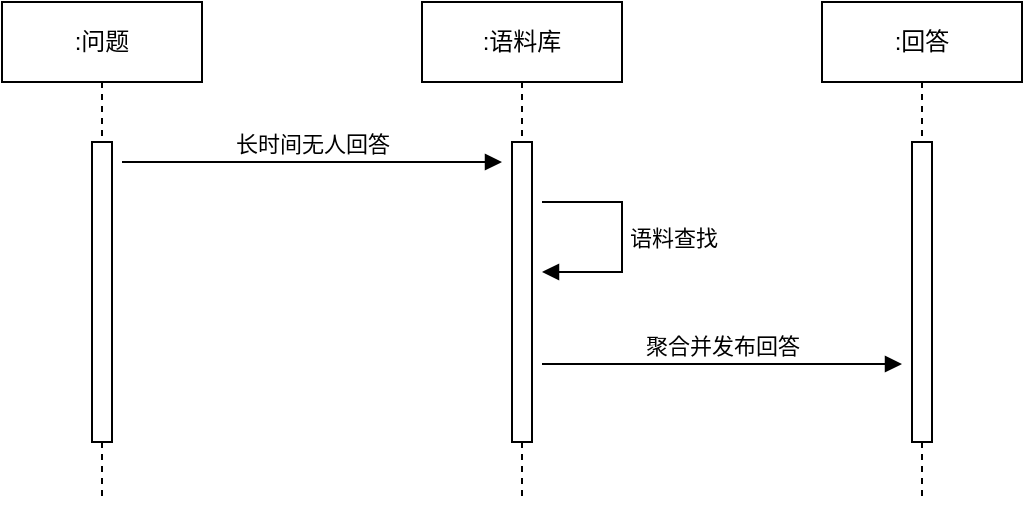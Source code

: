 <mxfile version="12.9.3" type="device"><diagram id="6wMeyarMs7nROyQC8wwc" name="第 1 页"><mxGraphModel dx="1026" dy="594" grid="1" gridSize="10" guides="1" tooltips="1" connect="1" arrows="1" fold="1" page="1" pageScale="1" pageWidth="1169" pageHeight="1654" math="0" shadow="0"><root><mxCell id="0"/><mxCell id="1" style="" parent="0"/><mxCell id="MV5HBmHcTzhsw4rguWqt-43" value=":问题" style="shape=umlLifeline;perimeter=lifelinePerimeter;whiteSpace=wrap;html=1;container=1;collapsible=0;recursiveResize=0;outlineConnect=0;" vertex="1" parent="1"><mxGeometry x="240" y="130" width="100" height="250" as="geometry"/></mxCell><mxCell id="MV5HBmHcTzhsw4rguWqt-44" value="" style="html=1;points=[];perimeter=orthogonalPerimeter;fillColor=#ffffff;" vertex="1" parent="MV5HBmHcTzhsw4rguWqt-43"><mxGeometry x="45" y="70" width="10" height="150" as="geometry"/></mxCell><mxCell id="MV5HBmHcTzhsw4rguWqt-45" value=":语料库" style="shape=umlLifeline;perimeter=lifelinePerimeter;whiteSpace=wrap;html=1;container=1;collapsible=0;recursiveResize=0;outlineConnect=0;" vertex="1" parent="1"><mxGeometry x="450" y="130" width="100" height="250" as="geometry"/></mxCell><mxCell id="MV5HBmHcTzhsw4rguWqt-46" value="" style="html=1;points=[];perimeter=orthogonalPerimeter;fillColor=#ffffff;" vertex="1" parent="MV5HBmHcTzhsw4rguWqt-45"><mxGeometry x="45" y="70" width="10" height="150" as="geometry"/></mxCell><mxCell id="MV5HBmHcTzhsw4rguWqt-53" value=":回答" style="shape=umlLifeline;perimeter=lifelinePerimeter;whiteSpace=wrap;html=1;container=1;collapsible=0;recursiveResize=0;outlineConnect=0;" vertex="1" parent="1"><mxGeometry x="650" y="130" width="100" height="250" as="geometry"/></mxCell><mxCell id="MV5HBmHcTzhsw4rguWqt-54" value="" style="html=1;points=[];perimeter=orthogonalPerimeter;fillColor=#ffffff;" vertex="1" parent="MV5HBmHcTzhsw4rguWqt-53"><mxGeometry x="45" y="70" width="10" height="150" as="geometry"/></mxCell><mxCell id="MV5HBmHcTzhsw4rguWqt-18" value="中间流程" style="locked=1;" parent="0"/><mxCell id="MV5HBmHcTzhsw4rguWqt-34" value="聚合并发布回答" style="html=1;verticalAlign=bottom;endArrow=block;" edge="1" parent="MV5HBmHcTzhsw4rguWqt-18"><mxGeometry width="80" relative="1" as="geometry"><mxPoint x="510" y="311" as="sourcePoint"/><mxPoint x="690" y="311" as="targetPoint"/></mxGeometry></mxCell><mxCell id="MV5HBmHcTzhsw4rguWqt-47" value="长时间无人回答" style="html=1;verticalAlign=bottom;endArrow=block;" edge="1" parent="MV5HBmHcTzhsw4rguWqt-18"><mxGeometry width="80" relative="1" as="geometry"><mxPoint x="300" y="210" as="sourcePoint"/><mxPoint x="490" y="210" as="targetPoint"/></mxGeometry></mxCell><mxCell id="MV5HBmHcTzhsw4rguWqt-51" value="语料查找" style="edgeStyle=orthogonalEdgeStyle;html=1;align=left;spacingLeft=2;endArrow=block;rounded=0;" edge="1" parent="MV5HBmHcTzhsw4rguWqt-18"><mxGeometry relative="1" as="geometry"><mxPoint x="510" y="230" as="sourcePoint"/><Array as="points"><mxPoint x="550" y="230"/><mxPoint x="550" y="265"/></Array><mxPoint x="510" y="265" as="targetPoint"/></mxGeometry></mxCell></root></mxGraphModel></diagram></mxfile>